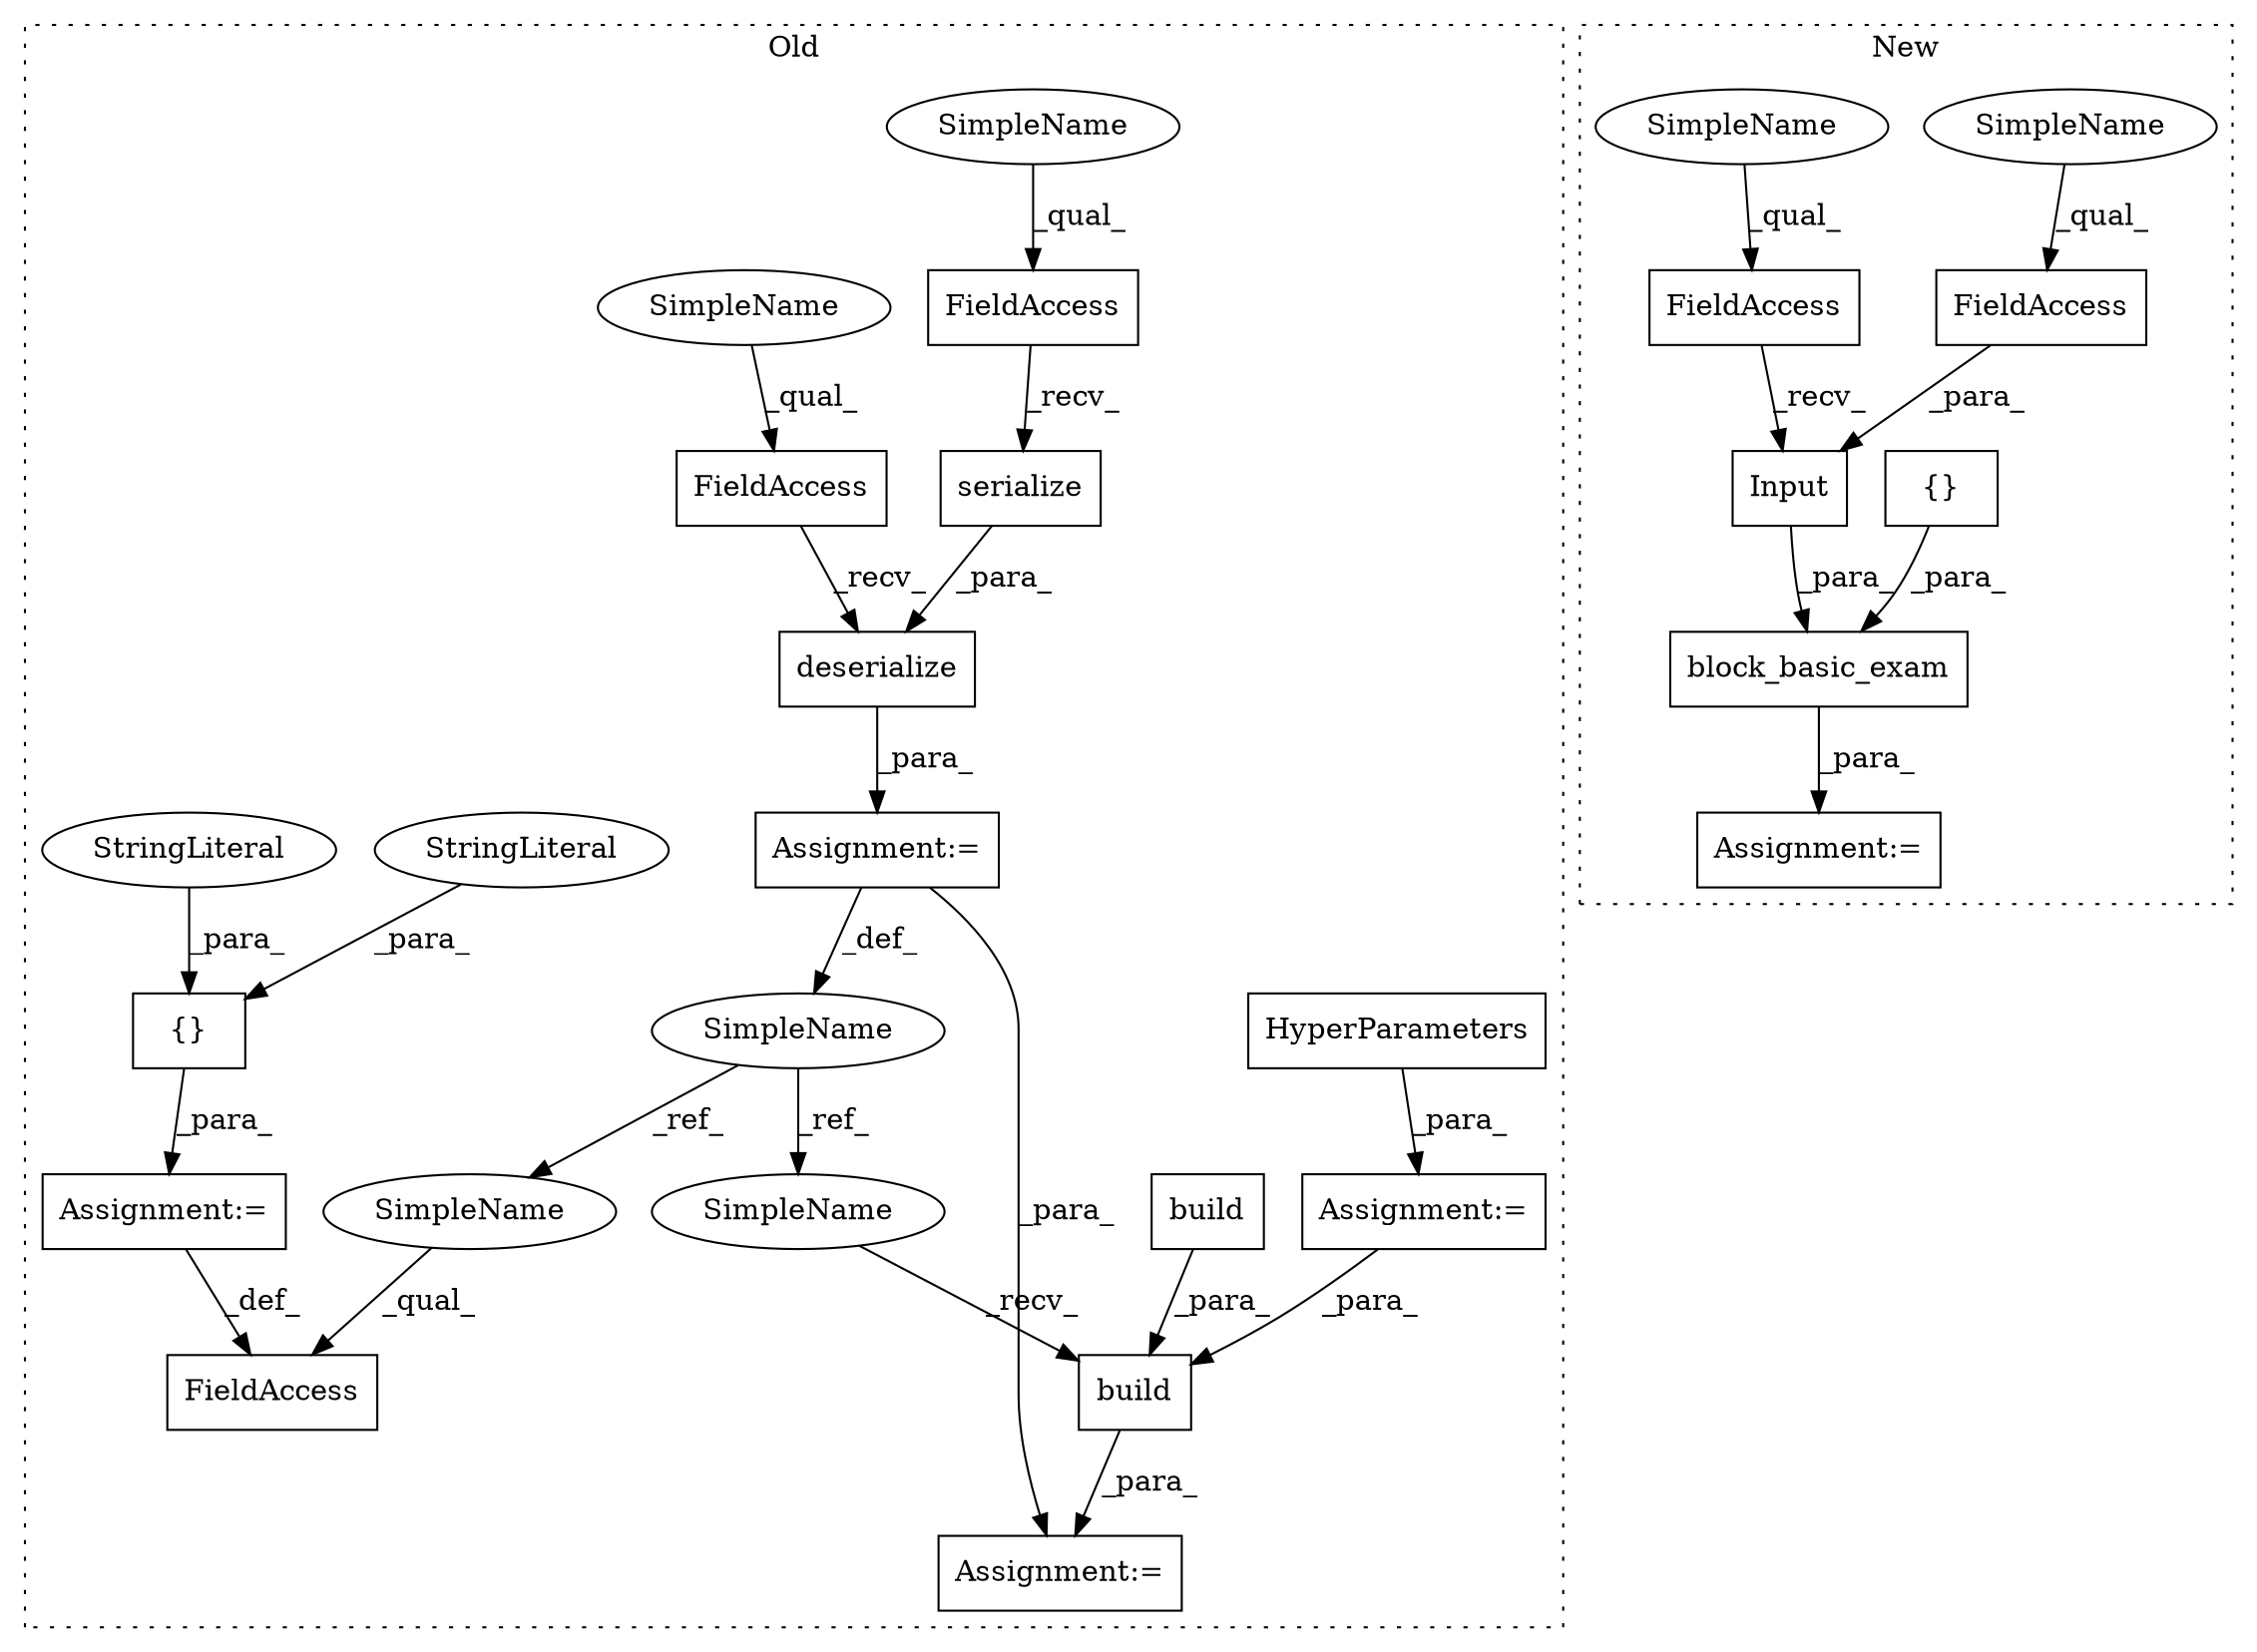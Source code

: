 digraph G {
subgraph cluster0 {
1 [label="{}" a="4" s="2411,2419" l="1,1" shape="box"];
7 [label="FieldAccess" a="22" s="2380" l="18" shape="box"];
8 [label="SimpleName" a="42" s="2307" l="5" shape="ellipse"];
9 [label="build" a="32" s="2529,2607" l="6,1" shape="box"];
10 [label="serialize" a="32" s="2357,2372" l="10,1" shape="box"];
11 [label="HyperParameters" a="32" s="2148" l="17" shape="box"];
12 [label="build" a="32" s="2600" l="7" shape="box"];
13 [label="FieldAccess" a="22" s="2341" l="15" shape="box"];
14 [label="FieldAccess" a="22" s="2313" l="15" shape="box"];
16 [label="Assignment:=" a="7" s="2398" l="1" shape="box"];
17 [label="Assignment:=" a="7" s="2136" l="1" shape="box"];
18 [label="Assignment:=" a="7" s="2522" l="1" shape="box"];
19 [label="StringLiteral" a="45" s="2412" l="3" shape="ellipse"];
20 [label="StringLiteral" a="45" s="2416" l="3" shape="ellipse"];
21 [label="Assignment:=" a="7" s="2312" l="1" shape="box"];
22 [label="deserialize" a="32" s="2329,2373" l="12,1" shape="box"];
23 [label="SimpleName" a="42" s="2523" l="5" shape="ellipse"];
24 [label="SimpleName" a="42" s="2380" l="5" shape="ellipse"];
25 [label="SimpleName" a="42" s="2341" l="9" shape="ellipse"];
26 [label="SimpleName" a="42" s="2313" l="9" shape="ellipse"];
label = "Old";
style="dotted";
}
subgraph cluster1 {
2 [label="block_basic_exam" a="32" s="1618,1718" l="17,1" shape="box"];
3 [label="Input" a="32" s="1658,1705" l="11,1" shape="box"];
4 [label="{}" a="4" s="1716" l="2" shape="box"];
5 [label="FieldAccess" a="22" s="1641" l="16" shape="box"];
6 [label="FieldAccess" a="22" s="1687" l="18" shape="box"];
15 [label="Assignment:=" a="7" s="1611" l="1" shape="box"];
27 [label="SimpleName" a="42" s="1687" l="10" shape="ellipse"];
28 [label="SimpleName" a="42" s="1641" l="10" shape="ellipse"];
label = "New";
style="dotted";
}
1 -> 16 [label="_para_"];
2 -> 15 [label="_para_"];
3 -> 2 [label="_para_"];
4 -> 2 [label="_para_"];
5 -> 3 [label="_recv_"];
6 -> 3 [label="_para_"];
8 -> 23 [label="_ref_"];
8 -> 24 [label="_ref_"];
9 -> 18 [label="_para_"];
10 -> 22 [label="_para_"];
11 -> 17 [label="_para_"];
12 -> 9 [label="_para_"];
13 -> 10 [label="_recv_"];
14 -> 22 [label="_recv_"];
16 -> 7 [label="_def_"];
17 -> 9 [label="_para_"];
19 -> 1 [label="_para_"];
20 -> 1 [label="_para_"];
21 -> 18 [label="_para_"];
21 -> 8 [label="_def_"];
22 -> 21 [label="_para_"];
23 -> 9 [label="_recv_"];
24 -> 7 [label="_qual_"];
25 -> 13 [label="_qual_"];
26 -> 14 [label="_qual_"];
27 -> 6 [label="_qual_"];
28 -> 5 [label="_qual_"];
}